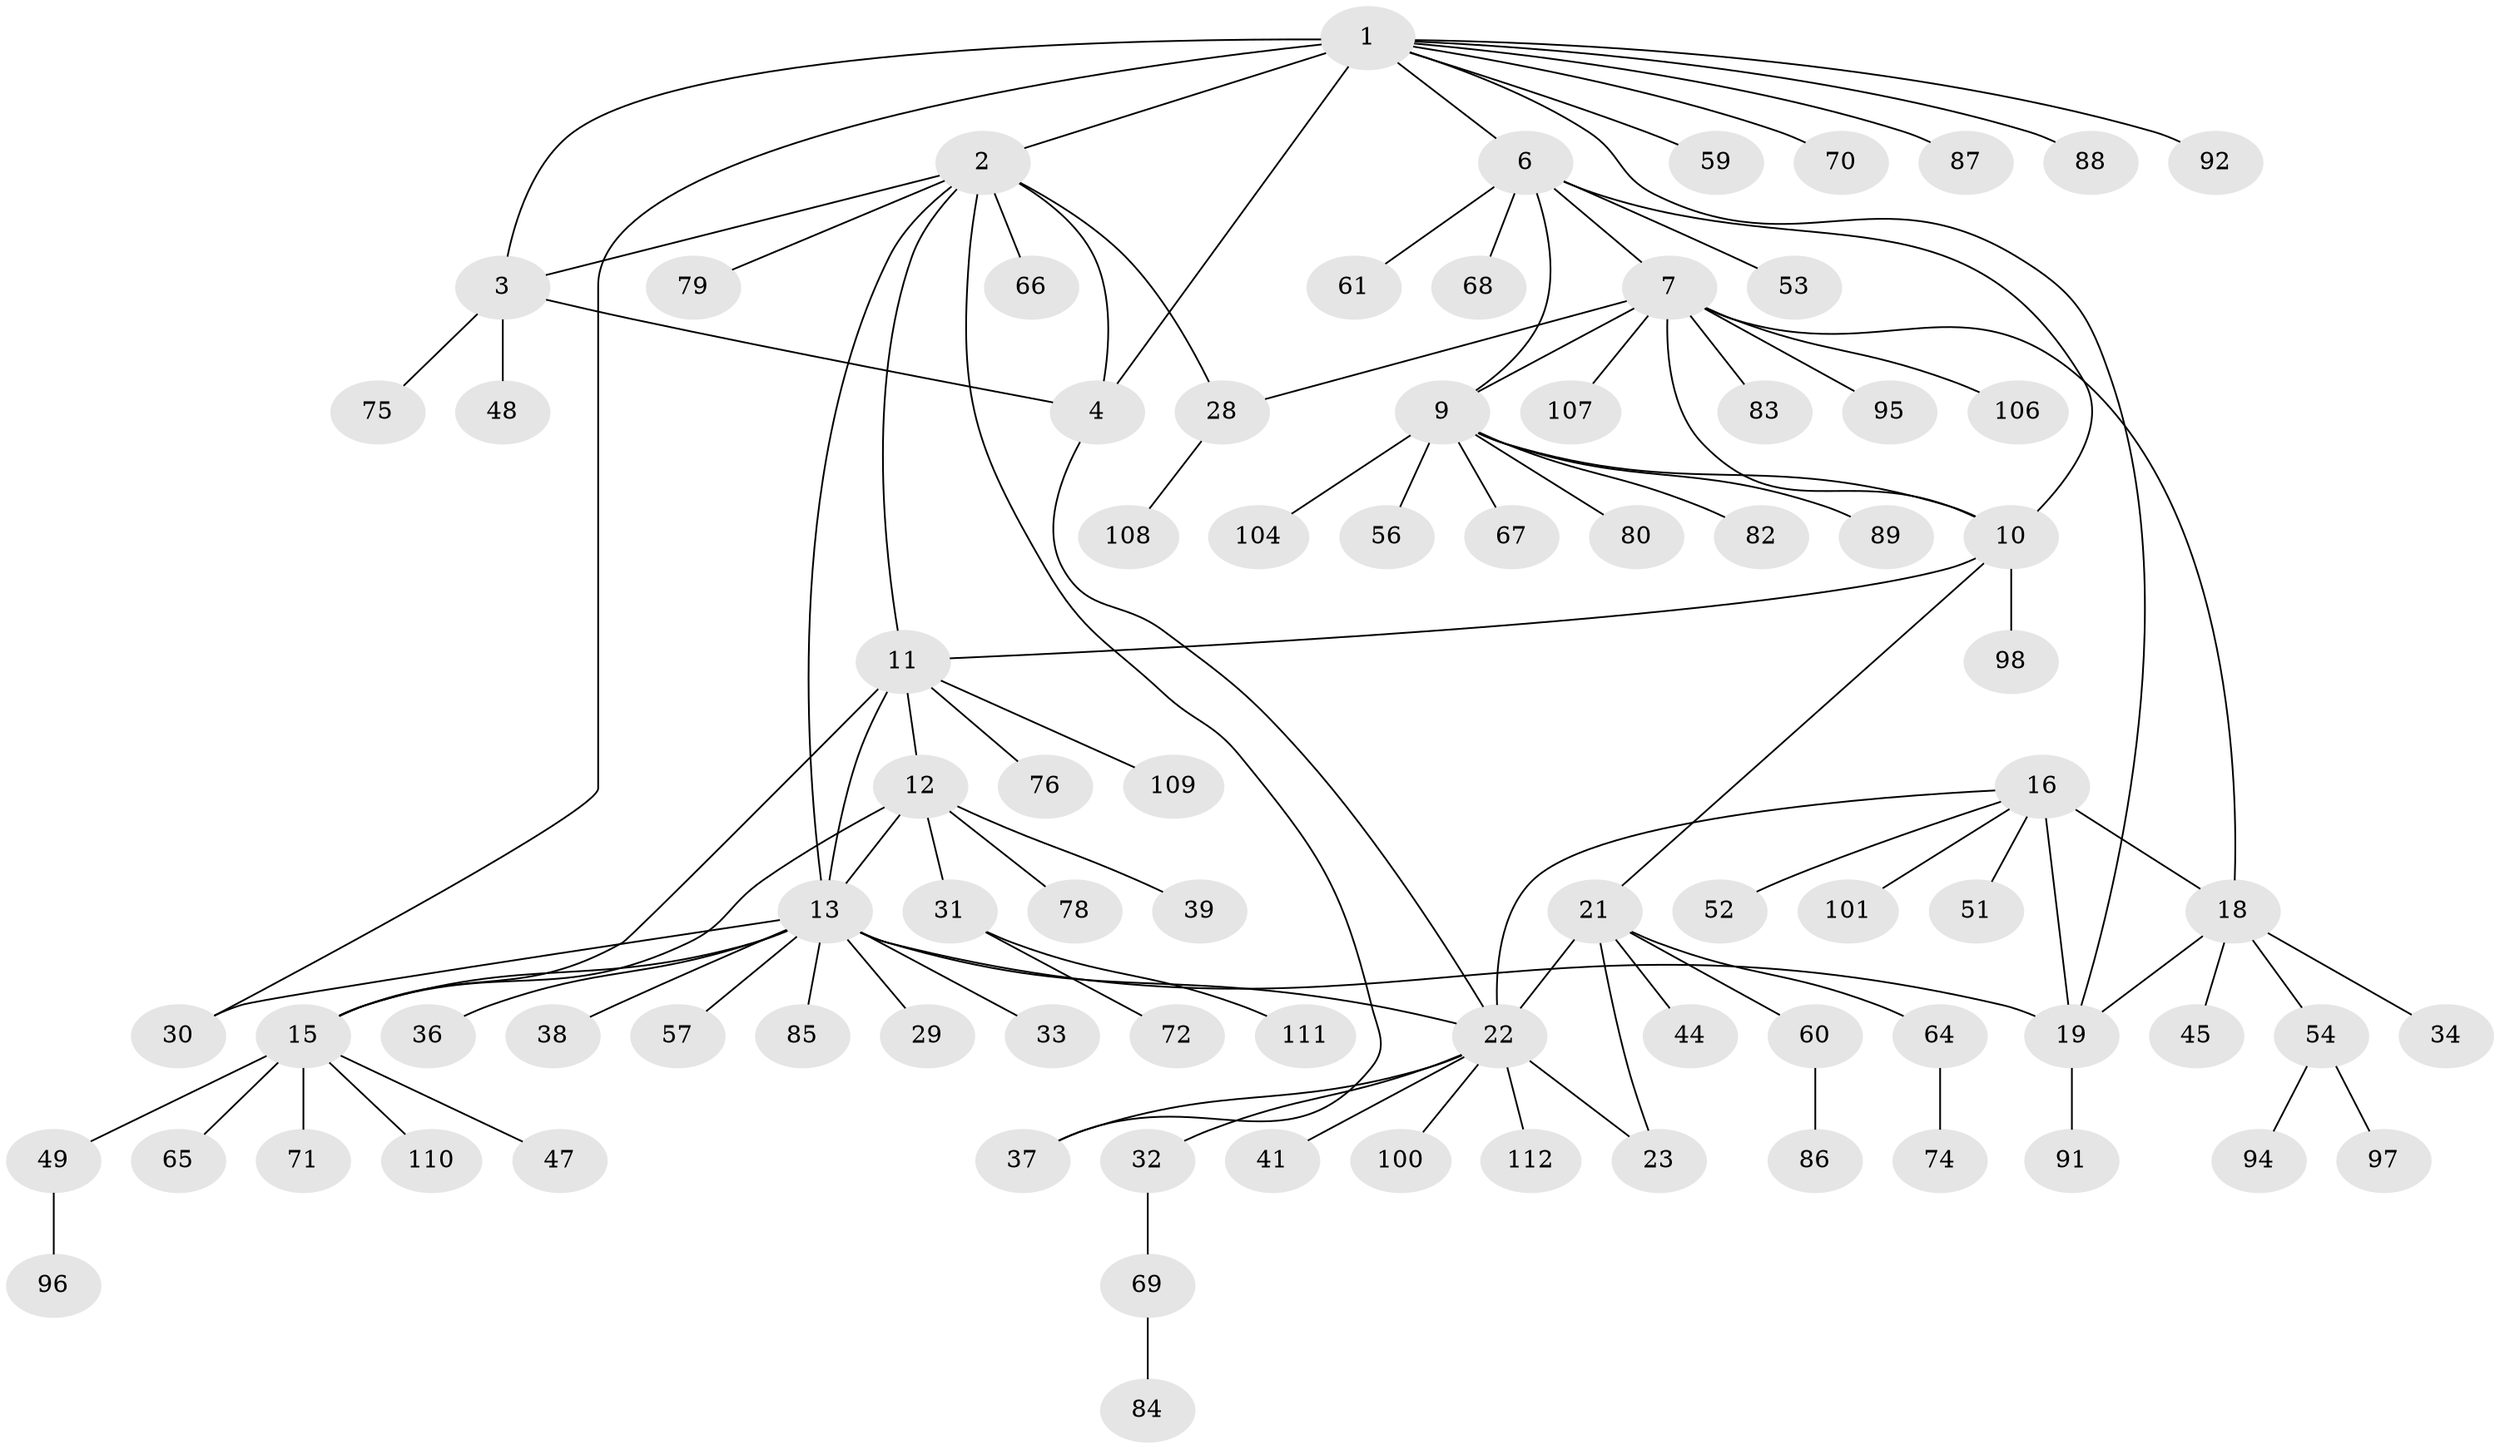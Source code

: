 // Generated by graph-tools (version 1.1) at 2025/24/03/03/25 07:24:11]
// undirected, 84 vertices, 104 edges
graph export_dot {
graph [start="1"]
  node [color=gray90,style=filled];
  1 [super="+5"];
  2 [super="+43"];
  3 [super="+58"];
  4;
  6 [super="+46"];
  7 [super="+8"];
  9 [super="+42"];
  10 [super="+90"];
  11 [super="+26"];
  12 [super="+27"];
  13 [super="+14"];
  15 [super="+50"];
  16 [super="+17"];
  18 [super="+20"];
  19 [super="+35"];
  21 [super="+24"];
  22 [super="+25"];
  23;
  28 [super="+40"];
  29;
  30 [super="+55"];
  31 [super="+63"];
  32;
  33;
  34;
  36;
  37 [super="+73"];
  38;
  39;
  41;
  44;
  45;
  47;
  48;
  49;
  51;
  52;
  53 [super="+62"];
  54 [super="+93"];
  56;
  57;
  59;
  60 [super="+105"];
  61;
  64;
  65 [super="+77"];
  66;
  67;
  68;
  69 [super="+81"];
  70;
  71;
  72;
  74;
  75;
  76 [super="+102"];
  78;
  79;
  80;
  82;
  83;
  84;
  85;
  86;
  87 [super="+99"];
  88 [super="+103"];
  89;
  91;
  92;
  94;
  95;
  96;
  97;
  98;
  100;
  101;
  104;
  106;
  107;
  108;
  109;
  110;
  111;
  112;
  1 -- 2 [weight=2];
  1 -- 3 [weight=2];
  1 -- 4 [weight=2];
  1 -- 6;
  1 -- 19;
  1 -- 59;
  1 -- 70;
  1 -- 92;
  1 -- 87;
  1 -- 88;
  1 -- 30;
  2 -- 3;
  2 -- 4;
  2 -- 37;
  2 -- 66;
  2 -- 79;
  2 -- 11;
  2 -- 13;
  2 -- 28;
  3 -- 4;
  3 -- 48;
  3 -- 75;
  4 -- 22;
  6 -- 7 [weight=2];
  6 -- 9;
  6 -- 10;
  6 -- 53;
  6 -- 61;
  6 -- 68;
  7 -- 9 [weight=2];
  7 -- 10 [weight=2];
  7 -- 95;
  7 -- 18;
  7 -- 106;
  7 -- 107;
  7 -- 83;
  7 -- 28;
  9 -- 10;
  9 -- 67;
  9 -- 80;
  9 -- 89;
  9 -- 104;
  9 -- 56;
  9 -- 82;
  10 -- 11;
  10 -- 98;
  10 -- 21;
  11 -- 12;
  11 -- 13 [weight=2];
  11 -- 15;
  11 -- 76;
  11 -- 109;
  12 -- 13 [weight=2];
  12 -- 15;
  12 -- 39;
  12 -- 78;
  12 -- 31;
  13 -- 15 [weight=2];
  13 -- 29;
  13 -- 22;
  13 -- 33;
  13 -- 36;
  13 -- 38;
  13 -- 19;
  13 -- 85;
  13 -- 57;
  13 -- 30;
  15 -- 47;
  15 -- 49;
  15 -- 65;
  15 -- 71;
  15 -- 110;
  16 -- 18 [weight=4];
  16 -- 19 [weight=2];
  16 -- 51;
  16 -- 52;
  16 -- 101;
  16 -- 22;
  18 -- 19 [weight=2];
  18 -- 34;
  18 -- 45;
  18 -- 54;
  19 -- 91;
  21 -- 22 [weight=4];
  21 -- 23 [weight=2];
  21 -- 64;
  21 -- 44;
  21 -- 60;
  22 -- 23 [weight=2];
  22 -- 32;
  22 -- 100;
  22 -- 37;
  22 -- 41;
  22 -- 112;
  28 -- 108;
  31 -- 72;
  31 -- 111;
  32 -- 69;
  49 -- 96;
  54 -- 94;
  54 -- 97;
  60 -- 86;
  64 -- 74;
  69 -- 84;
}
